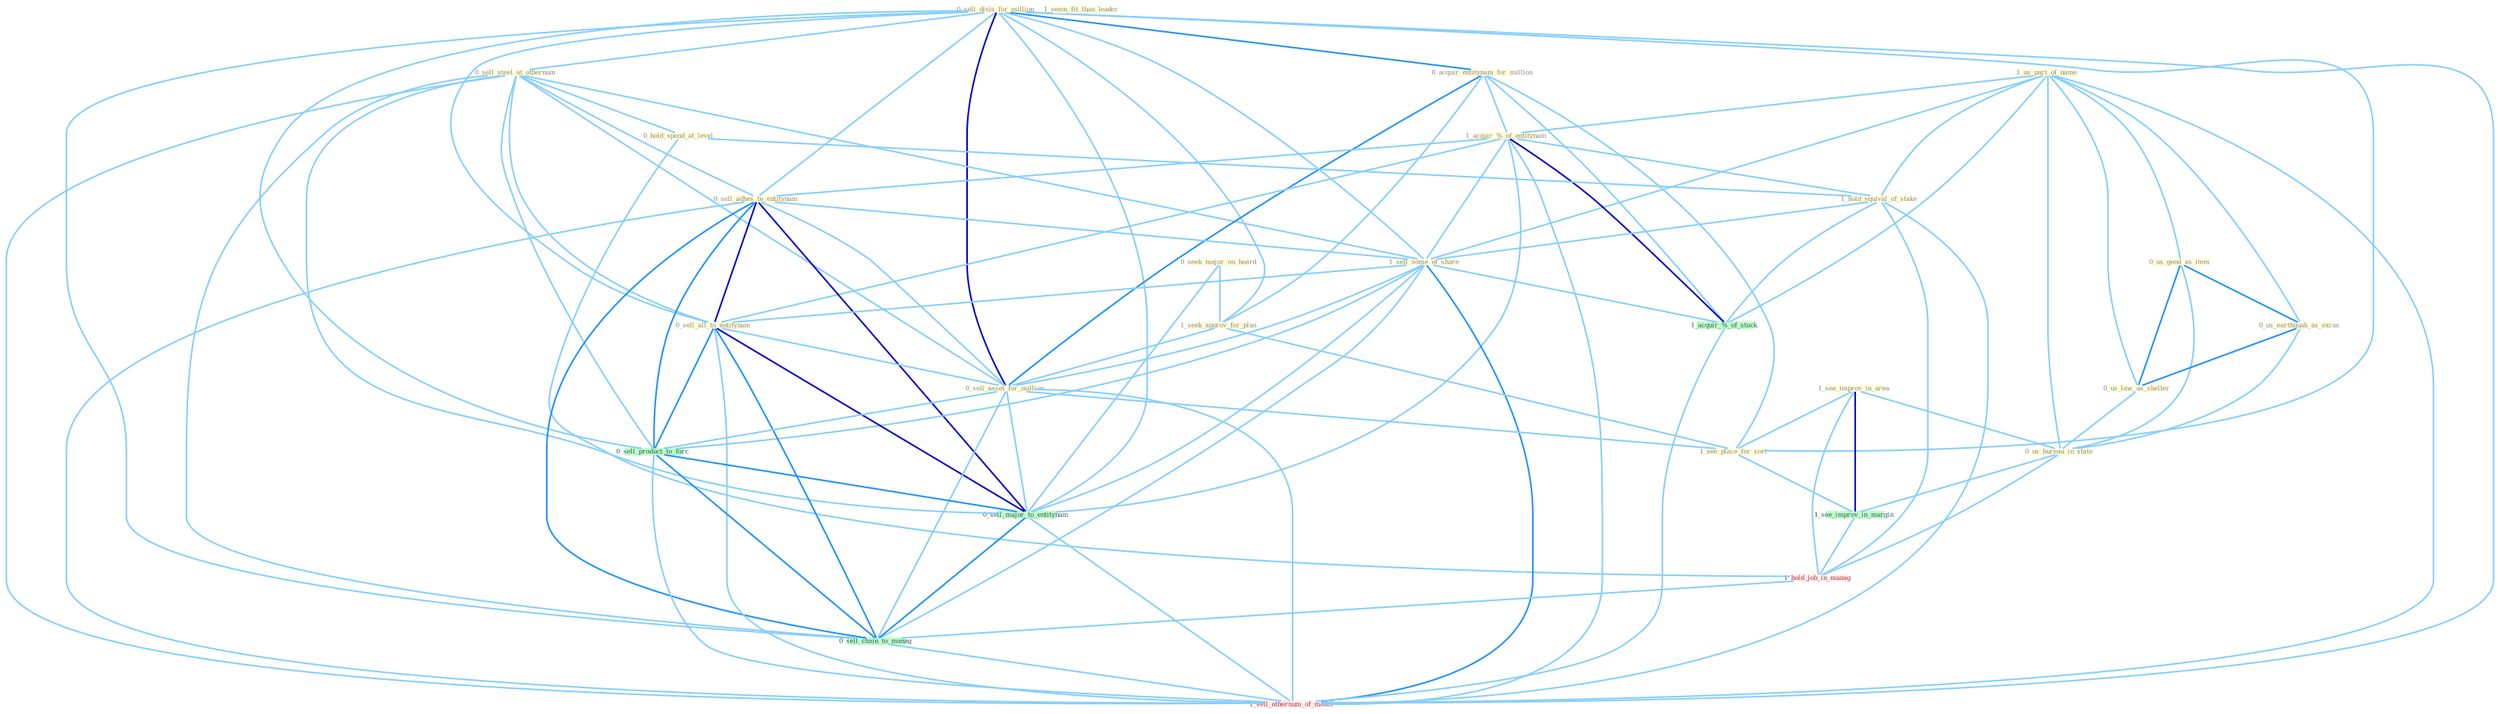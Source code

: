 Graph G{ 
    node
    [shape=polygon,style=filled,width=.5,height=.06,color="#BDFCC9",fixedsize=true,fontsize=4,
    fontcolor="#2f4f4f"];
    {node
    [color="#ffffe0", fontcolor="#8b7d6b"] "0_sell_divis_for_million " "0_sell_steel_at_othernum " "1_us_part_of_name " "0_acquir_entitynam_for_million " "1_acquir_%_of_entitynam " "0_hold_spend_at_level " "1_hold_equival_of_stake " "0_sell_adhes_to_entitynam " "1_see_improv_in_area " "0_us_good_as_item " "0_seek_major_on_board " "1_sell_some_of_share " "1_seek_approv_for_plan " "1_seem_fit_than_leader " "0_us_earthquak_as_excus " "0_us_law_as_shelter " "0_us_bureau_in_state " "0_sell_all_to_entitynam " "0_sell_asset_for_million " "1_see_place_for_sort "}
{node [color="#fff0f5", fontcolor="#b22222"] "1_hold_job_in_manag " "1_sell_othernum_of_model "}
edge [color="#B0E2FF"];

	"0_sell_divis_for_million " -- "0_sell_steel_at_othernum " [w="1", color="#87cefa" ];
	"0_sell_divis_for_million " -- "0_acquir_entitynam_for_million " [w="2", color="#1e90ff" , len=0.8];
	"0_sell_divis_for_million " -- "0_sell_adhes_to_entitynam " [w="1", color="#87cefa" ];
	"0_sell_divis_for_million " -- "1_sell_some_of_share " [w="1", color="#87cefa" ];
	"0_sell_divis_for_million " -- "1_seek_approv_for_plan " [w="1", color="#87cefa" ];
	"0_sell_divis_for_million " -- "0_sell_all_to_entitynam " [w="1", color="#87cefa" ];
	"0_sell_divis_for_million " -- "0_sell_asset_for_million " [w="3", color="#0000cd" , len=0.6];
	"0_sell_divis_for_million " -- "1_see_place_for_sort " [w="1", color="#87cefa" ];
	"0_sell_divis_for_million " -- "0_sell_product_to_forc " [w="1", color="#87cefa" ];
	"0_sell_divis_for_million " -- "0_sell_major_to_entitynam " [w="1", color="#87cefa" ];
	"0_sell_divis_for_million " -- "0_sell_chain_to_manag " [w="1", color="#87cefa" ];
	"0_sell_divis_for_million " -- "1_sell_othernum_of_model " [w="1", color="#87cefa" ];
	"0_sell_steel_at_othernum " -- "0_hold_spend_at_level " [w="1", color="#87cefa" ];
	"0_sell_steel_at_othernum " -- "0_sell_adhes_to_entitynam " [w="1", color="#87cefa" ];
	"0_sell_steel_at_othernum " -- "1_sell_some_of_share " [w="1", color="#87cefa" ];
	"0_sell_steel_at_othernum " -- "0_sell_all_to_entitynam " [w="1", color="#87cefa" ];
	"0_sell_steel_at_othernum " -- "0_sell_asset_for_million " [w="1", color="#87cefa" ];
	"0_sell_steel_at_othernum " -- "0_sell_product_to_forc " [w="1", color="#87cefa" ];
	"0_sell_steel_at_othernum " -- "0_sell_major_to_entitynam " [w="1", color="#87cefa" ];
	"0_sell_steel_at_othernum " -- "0_sell_chain_to_manag " [w="1", color="#87cefa" ];
	"0_sell_steel_at_othernum " -- "1_sell_othernum_of_model " [w="1", color="#87cefa" ];
	"1_us_part_of_name " -- "1_acquir_%_of_entitynam " [w="1", color="#87cefa" ];
	"1_us_part_of_name " -- "1_hold_equival_of_stake " [w="1", color="#87cefa" ];
	"1_us_part_of_name " -- "0_us_good_as_item " [w="1", color="#87cefa" ];
	"1_us_part_of_name " -- "1_sell_some_of_share " [w="1", color="#87cefa" ];
	"1_us_part_of_name " -- "0_us_earthquak_as_excus " [w="1", color="#87cefa" ];
	"1_us_part_of_name " -- "0_us_law_as_shelter " [w="1", color="#87cefa" ];
	"1_us_part_of_name " -- "0_us_bureau_in_state " [w="1", color="#87cefa" ];
	"1_us_part_of_name " -- "1_acquir_%_of_stock " [w="1", color="#87cefa" ];
	"1_us_part_of_name " -- "1_sell_othernum_of_model " [w="1", color="#87cefa" ];
	"0_acquir_entitynam_for_million " -- "1_acquir_%_of_entitynam " [w="1", color="#87cefa" ];
	"0_acquir_entitynam_for_million " -- "1_seek_approv_for_plan " [w="1", color="#87cefa" ];
	"0_acquir_entitynam_for_million " -- "0_sell_asset_for_million " [w="2", color="#1e90ff" , len=0.8];
	"0_acquir_entitynam_for_million " -- "1_see_place_for_sort " [w="1", color="#87cefa" ];
	"0_acquir_entitynam_for_million " -- "1_acquir_%_of_stock " [w="1", color="#87cefa" ];
	"1_acquir_%_of_entitynam " -- "1_hold_equival_of_stake " [w="1", color="#87cefa" ];
	"1_acquir_%_of_entitynam " -- "0_sell_adhes_to_entitynam " [w="1", color="#87cefa" ];
	"1_acquir_%_of_entitynam " -- "1_sell_some_of_share " [w="1", color="#87cefa" ];
	"1_acquir_%_of_entitynam " -- "0_sell_all_to_entitynam " [w="1", color="#87cefa" ];
	"1_acquir_%_of_entitynam " -- "1_acquir_%_of_stock " [w="3", color="#0000cd" , len=0.6];
	"1_acquir_%_of_entitynam " -- "0_sell_major_to_entitynam " [w="1", color="#87cefa" ];
	"1_acquir_%_of_entitynam " -- "1_sell_othernum_of_model " [w="1", color="#87cefa" ];
	"0_hold_spend_at_level " -- "1_hold_equival_of_stake " [w="1", color="#87cefa" ];
	"0_hold_spend_at_level " -- "1_hold_job_in_manag " [w="1", color="#87cefa" ];
	"1_hold_equival_of_stake " -- "1_sell_some_of_share " [w="1", color="#87cefa" ];
	"1_hold_equival_of_stake " -- "1_acquir_%_of_stock " [w="1", color="#87cefa" ];
	"1_hold_equival_of_stake " -- "1_hold_job_in_manag " [w="1", color="#87cefa" ];
	"1_hold_equival_of_stake " -- "1_sell_othernum_of_model " [w="1", color="#87cefa" ];
	"0_sell_adhes_to_entitynam " -- "1_sell_some_of_share " [w="1", color="#87cefa" ];
	"0_sell_adhes_to_entitynam " -- "0_sell_all_to_entitynam " [w="3", color="#0000cd" , len=0.6];
	"0_sell_adhes_to_entitynam " -- "0_sell_asset_for_million " [w="1", color="#87cefa" ];
	"0_sell_adhes_to_entitynam " -- "0_sell_product_to_forc " [w="2", color="#1e90ff" , len=0.8];
	"0_sell_adhes_to_entitynam " -- "0_sell_major_to_entitynam " [w="3", color="#0000cd" , len=0.6];
	"0_sell_adhes_to_entitynam " -- "0_sell_chain_to_manag " [w="2", color="#1e90ff" , len=0.8];
	"0_sell_adhes_to_entitynam " -- "1_sell_othernum_of_model " [w="1", color="#87cefa" ];
	"1_see_improv_in_area " -- "0_us_bureau_in_state " [w="1", color="#87cefa" ];
	"1_see_improv_in_area " -- "1_see_place_for_sort " [w="1", color="#87cefa" ];
	"1_see_improv_in_area " -- "1_see_improv_in_margin " [w="3", color="#0000cd" , len=0.6];
	"1_see_improv_in_area " -- "1_hold_job_in_manag " [w="1", color="#87cefa" ];
	"0_us_good_as_item " -- "0_us_earthquak_as_excus " [w="2", color="#1e90ff" , len=0.8];
	"0_us_good_as_item " -- "0_us_law_as_shelter " [w="2", color="#1e90ff" , len=0.8];
	"0_us_good_as_item " -- "0_us_bureau_in_state " [w="1", color="#87cefa" ];
	"0_seek_major_on_board " -- "1_seek_approv_for_plan " [w="1", color="#87cefa" ];
	"0_seek_major_on_board " -- "0_sell_major_to_entitynam " [w="1", color="#87cefa" ];
	"1_sell_some_of_share " -- "0_sell_all_to_entitynam " [w="1", color="#87cefa" ];
	"1_sell_some_of_share " -- "0_sell_asset_for_million " [w="1", color="#87cefa" ];
	"1_sell_some_of_share " -- "1_acquir_%_of_stock " [w="1", color="#87cefa" ];
	"1_sell_some_of_share " -- "0_sell_product_to_forc " [w="1", color="#87cefa" ];
	"1_sell_some_of_share " -- "0_sell_major_to_entitynam " [w="1", color="#87cefa" ];
	"1_sell_some_of_share " -- "0_sell_chain_to_manag " [w="1", color="#87cefa" ];
	"1_sell_some_of_share " -- "1_sell_othernum_of_model " [w="2", color="#1e90ff" , len=0.8];
	"1_seek_approv_for_plan " -- "0_sell_asset_for_million " [w="1", color="#87cefa" ];
	"1_seek_approv_for_plan " -- "1_see_place_for_sort " [w="1", color="#87cefa" ];
	"0_us_earthquak_as_excus " -- "0_us_law_as_shelter " [w="2", color="#1e90ff" , len=0.8];
	"0_us_earthquak_as_excus " -- "0_us_bureau_in_state " [w="1", color="#87cefa" ];
	"0_us_law_as_shelter " -- "0_us_bureau_in_state " [w="1", color="#87cefa" ];
	"0_us_bureau_in_state " -- "1_see_improv_in_margin " [w="1", color="#87cefa" ];
	"0_us_bureau_in_state " -- "1_hold_job_in_manag " [w="1", color="#87cefa" ];
	"0_sell_all_to_entitynam " -- "0_sell_asset_for_million " [w="1", color="#87cefa" ];
	"0_sell_all_to_entitynam " -- "0_sell_product_to_forc " [w="2", color="#1e90ff" , len=0.8];
	"0_sell_all_to_entitynam " -- "0_sell_major_to_entitynam " [w="3", color="#0000cd" , len=0.6];
	"0_sell_all_to_entitynam " -- "0_sell_chain_to_manag " [w="2", color="#1e90ff" , len=0.8];
	"0_sell_all_to_entitynam " -- "1_sell_othernum_of_model " [w="1", color="#87cefa" ];
	"0_sell_asset_for_million " -- "1_see_place_for_sort " [w="1", color="#87cefa" ];
	"0_sell_asset_for_million " -- "0_sell_product_to_forc " [w="1", color="#87cefa" ];
	"0_sell_asset_for_million " -- "0_sell_major_to_entitynam " [w="1", color="#87cefa" ];
	"0_sell_asset_for_million " -- "0_sell_chain_to_manag " [w="1", color="#87cefa" ];
	"0_sell_asset_for_million " -- "1_sell_othernum_of_model " [w="1", color="#87cefa" ];
	"1_see_place_for_sort " -- "1_see_improv_in_margin " [w="1", color="#87cefa" ];
	"1_see_improv_in_margin " -- "1_hold_job_in_manag " [w="1", color="#87cefa" ];
	"1_acquir_%_of_stock " -- "1_sell_othernum_of_model " [w="1", color="#87cefa" ];
	"1_hold_job_in_manag " -- "0_sell_chain_to_manag " [w="1", color="#87cefa" ];
	"0_sell_product_to_forc " -- "0_sell_major_to_entitynam " [w="2", color="#1e90ff" , len=0.8];
	"0_sell_product_to_forc " -- "0_sell_chain_to_manag " [w="2", color="#1e90ff" , len=0.8];
	"0_sell_product_to_forc " -- "1_sell_othernum_of_model " [w="1", color="#87cefa" ];
	"0_sell_major_to_entitynam " -- "0_sell_chain_to_manag " [w="2", color="#1e90ff" , len=0.8];
	"0_sell_major_to_entitynam " -- "1_sell_othernum_of_model " [w="1", color="#87cefa" ];
	"0_sell_chain_to_manag " -- "1_sell_othernum_of_model " [w="1", color="#87cefa" ];
}